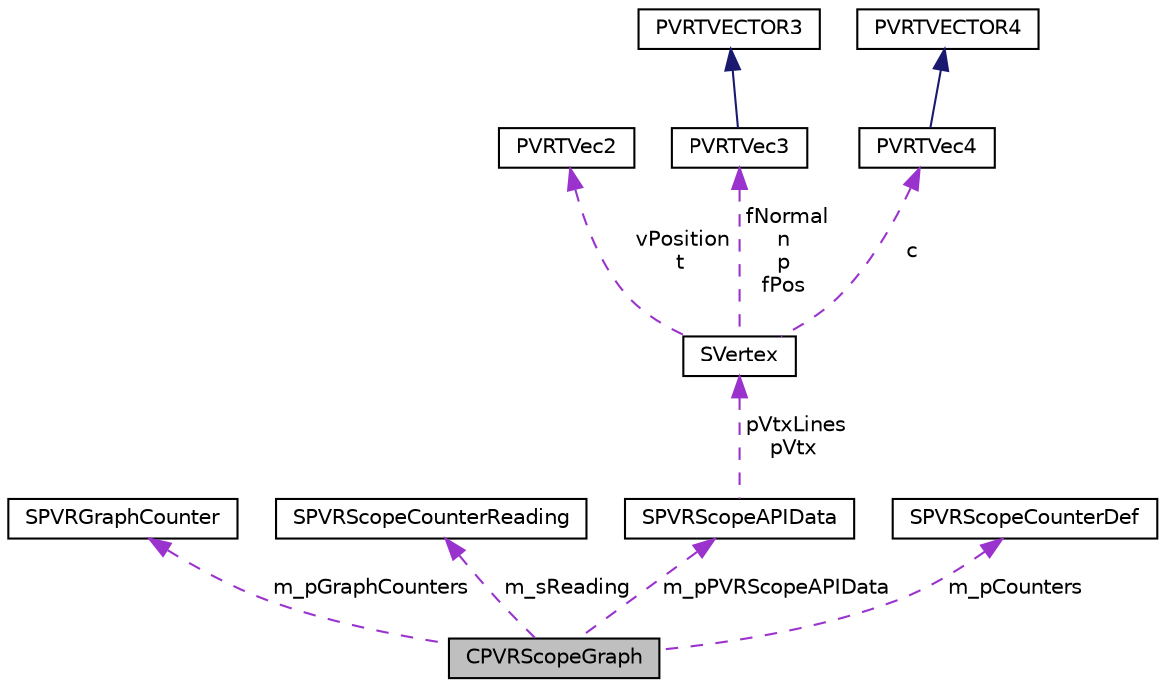 digraph "CPVRScopeGraph"
{
  edge [fontname="Helvetica",fontsize="10",labelfontname="Helvetica",labelfontsize="10"];
  node [fontname="Helvetica",fontsize="10",shape=record];
  Node1 [label="CPVRScopeGraph",height=0.2,width=0.4,color="black", fillcolor="grey75", style="filled", fontcolor="black"];
  Node2 -> Node1 [dir="back",color="darkorchid3",fontsize="10",style="dashed",label=" m_pGraphCounters" ,fontname="Helvetica"];
  Node2 [label="SPVRGraphCounter",height=0.2,width=0.4,color="black", fillcolor="white", style="filled",URL="$struct_s_p_v_r_graph_counter.html"];
  Node3 -> Node1 [dir="back",color="darkorchid3",fontsize="10",style="dashed",label=" m_sReading" ,fontname="Helvetica"];
  Node3 [label="SPVRScopeCounterReading",height=0.2,width=0.4,color="black", fillcolor="white", style="filled",URL="$struct_s_p_v_r_scope_counter_reading.html",tooltip="A set of return values resulting from querying the counter values. "];
  Node4 -> Node1 [dir="back",color="darkorchid3",fontsize="10",style="dashed",label=" m_pPVRScopeAPIData" ,fontname="Helvetica"];
  Node4 [label="SPVRScopeAPIData",height=0.2,width=0.4,color="black", fillcolor="white", style="filled",URL="$struct_s_p_v_r_scope_a_p_i_data.html"];
  Node5 -> Node4 [dir="back",color="darkorchid3",fontsize="10",style="dashed",label=" pVtxLines\npVtx" ,fontname="Helvetica"];
  Node5 [label="SVertex",height=0.2,width=0.4,color="black", fillcolor="white", style="filled",URL="$struct_s_vertex.html"];
  Node6 -> Node5 [dir="back",color="darkorchid3",fontsize="10",style="dashed",label=" vPosition\nt" ,fontname="Helvetica"];
  Node6 [label="PVRTVec2",height=0.2,width=0.4,color="black", fillcolor="white", style="filled",URL="$struct_p_v_r_t_vec2.html",tooltip="2 component vector "];
  Node7 -> Node5 [dir="back",color="darkorchid3",fontsize="10",style="dashed",label=" fNormal\nn\np\nfPos" ,fontname="Helvetica"];
  Node7 [label="PVRTVec3",height=0.2,width=0.4,color="black", fillcolor="white", style="filled",URL="$struct_p_v_r_t_vec3.html",tooltip="3 component vector "];
  Node8 -> Node7 [dir="back",color="midnightblue",fontsize="10",style="solid",fontname="Helvetica"];
  Node8 [label="PVRTVECTOR3",height=0.2,width=0.4,color="black", fillcolor="white", style="filled",URL="$struct_p_v_r_t_v_e_c_t_o_r3f.html",tooltip="3D floating point vector "];
  Node9 -> Node5 [dir="back",color="darkorchid3",fontsize="10",style="dashed",label=" c" ,fontname="Helvetica"];
  Node9 [label="PVRTVec4",height=0.2,width=0.4,color="black", fillcolor="white", style="filled",URL="$struct_p_v_r_t_vec4.html",tooltip="4 component vector "];
  Node10 -> Node9 [dir="back",color="midnightblue",fontsize="10",style="solid",fontname="Helvetica"];
  Node10 [label="PVRTVECTOR4",height=0.2,width=0.4,color="black", fillcolor="white", style="filled",URL="$struct_p_v_r_t_v_e_c_t_o_r4f.html",tooltip="4D floating point vector "];
  Node11 -> Node1 [dir="back",color="darkorchid3",fontsize="10",style="dashed",label=" m_pCounters" ,fontname="Helvetica"];
  Node11 [label="SPVRScopeCounterDef",height=0.2,width=0.4,color="black", fillcolor="white", style="filled",URL="$struct_s_p_v_r_scope_counter_def.html",tooltip="Definition of a counter that PVRScope calculates. "];
}
